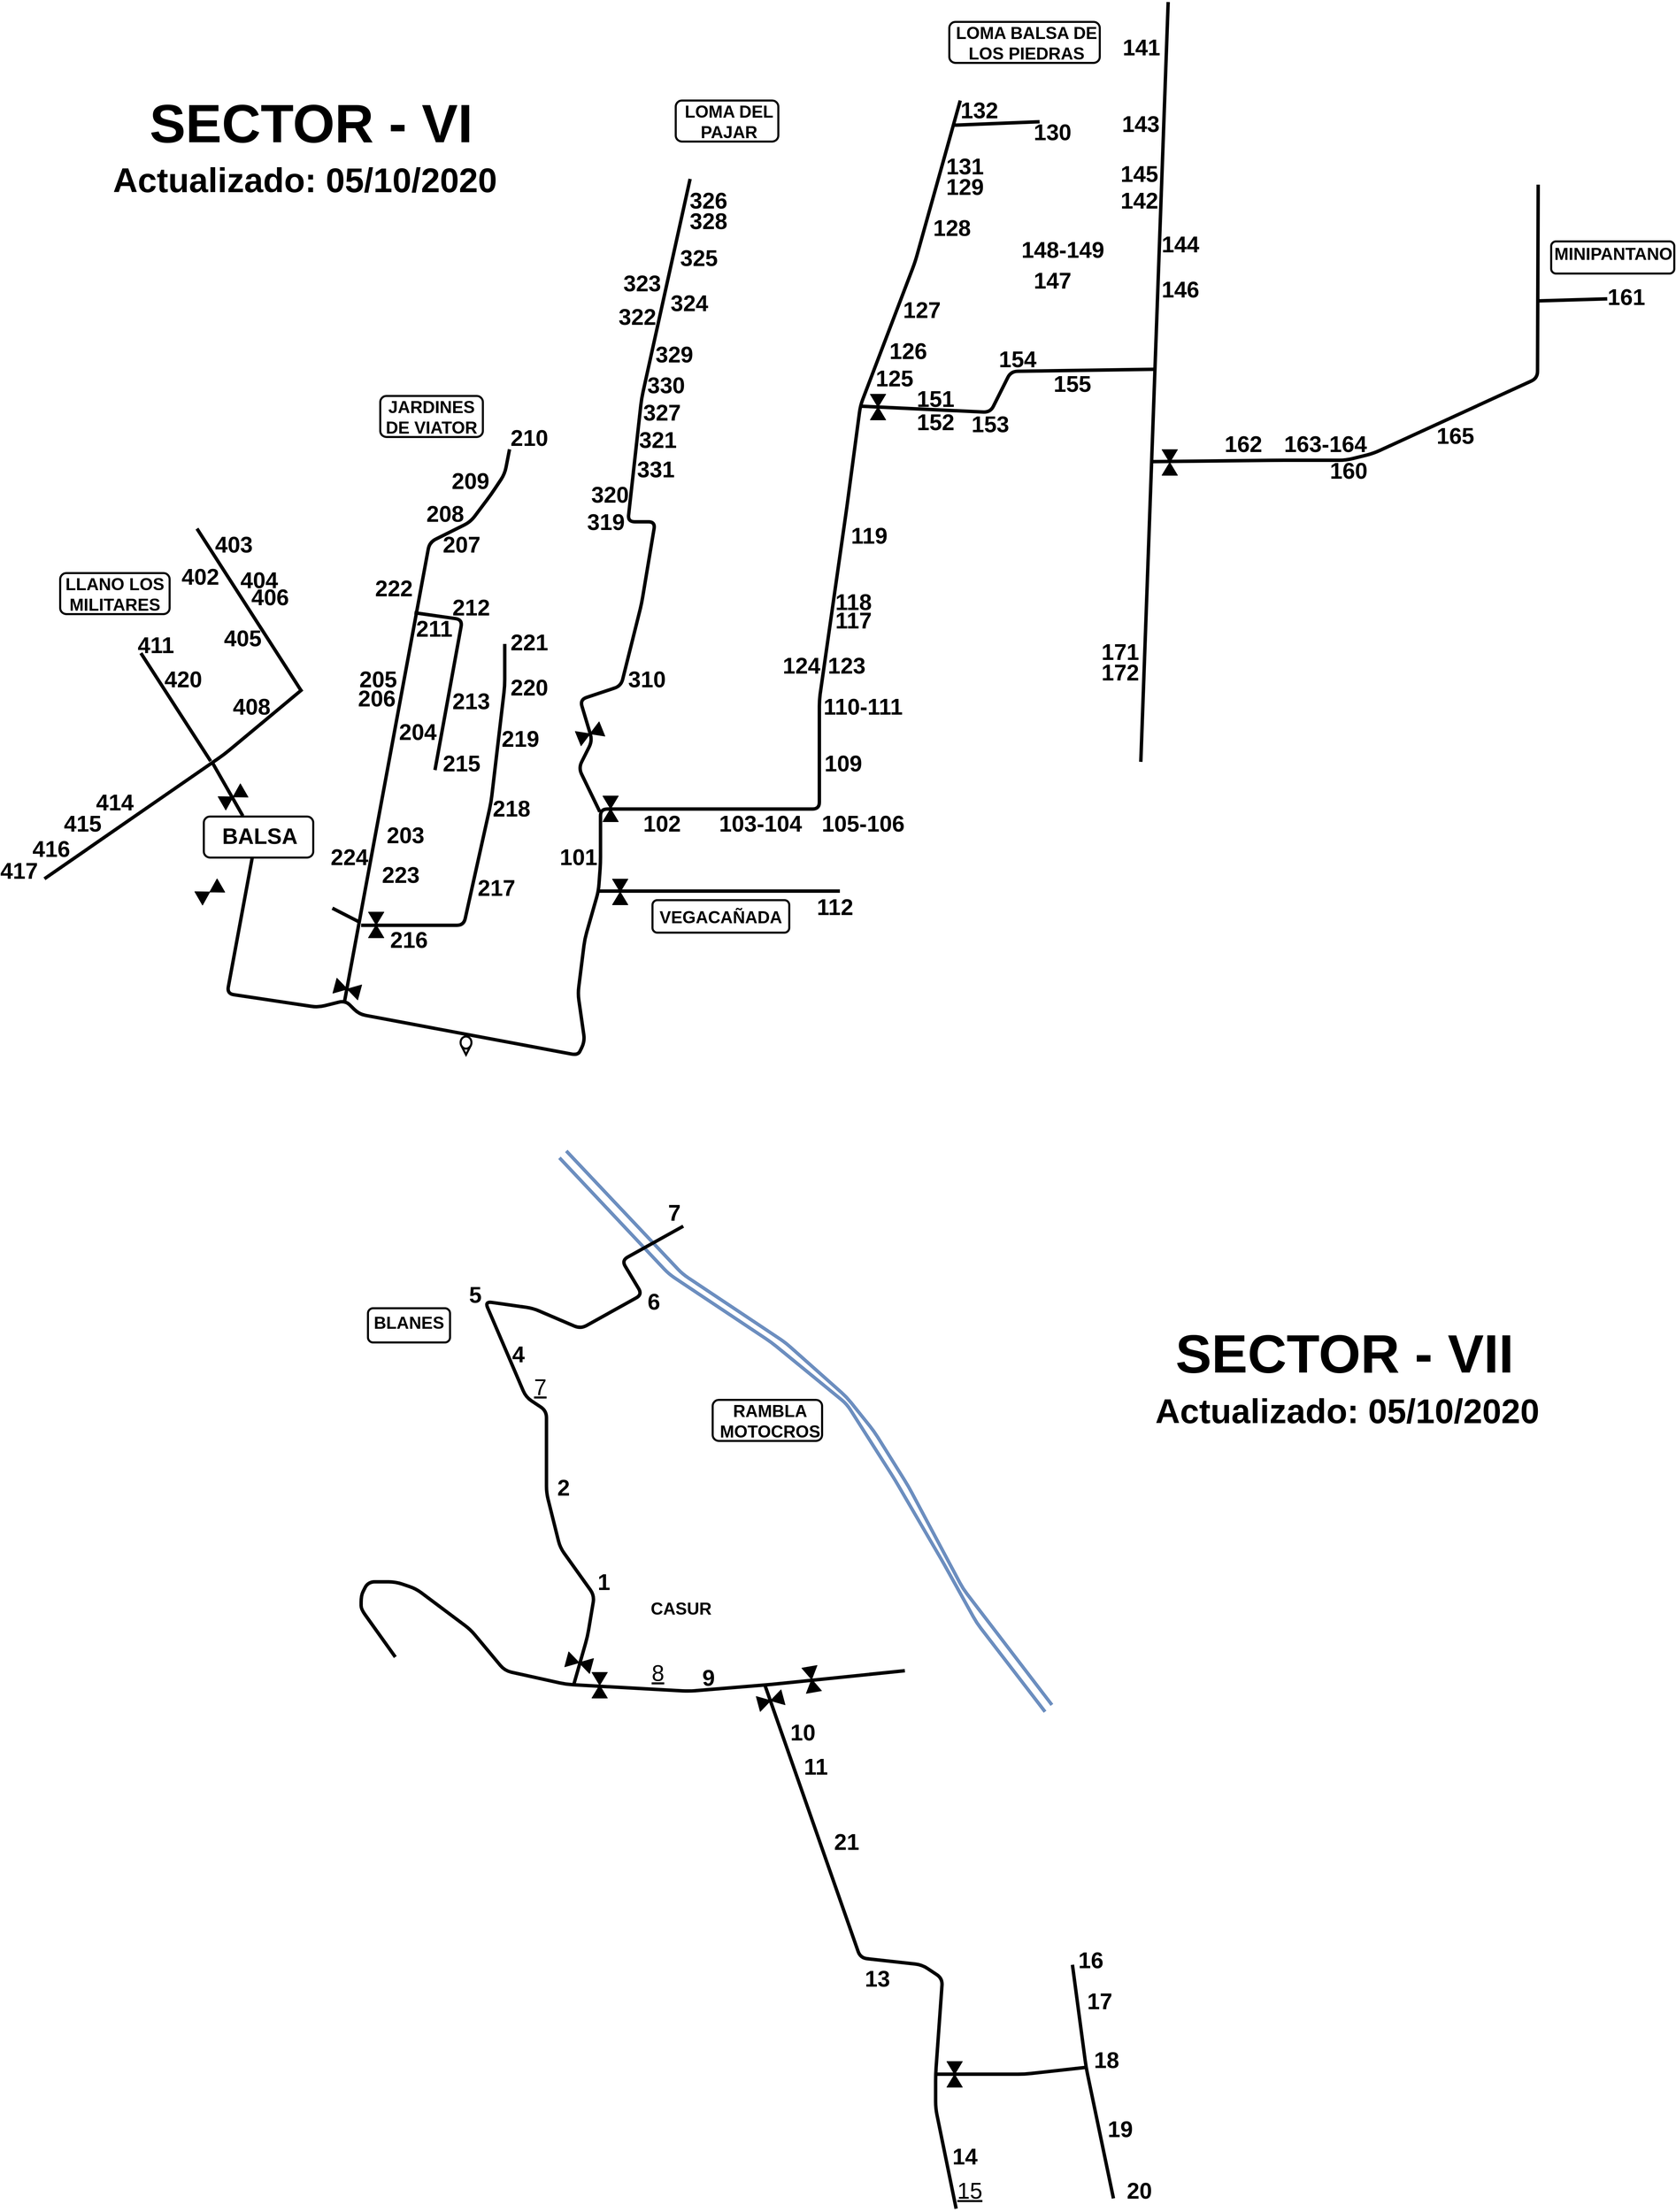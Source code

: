 <mxfile version="13.7.7" type="device"><diagram id="SD_AFLWXw-Bv2uvGbzyp" name="Page-1"><mxGraphModel dx="5167" dy="2250" grid="1" gridSize="10" guides="1" tooltips="1" connect="1" arrows="1" fold="1" page="1" pageScale="1" pageWidth="827" pageHeight="1169" math="0" shadow="0"><root><mxCell id="0"/><mxCell id="1" parent="0"/><mxCell id="Z8cWY3NdeDw0EiwUUbBT-2" value="" style="endArrow=none;html=1;strokeWidth=5;" edge="1" parent="1"><mxGeometry width="50" height="50" relative="1" as="geometry"><mxPoint x="-480" y="1170" as="sourcePoint"/><mxPoint x="-582" y="1012" as="targetPoint"/></mxGeometry></mxCell><mxCell id="Z8cWY3NdeDw0EiwUUbBT-3" value="" style="endArrow=none;html=1;strokeWidth=5;" edge="1" parent="1"><mxGeometry width="50" height="50" relative="1" as="geometry"><mxPoint x="-723" y="1342" as="sourcePoint"/><mxPoint x="-346" y="1065" as="targetPoint"/><Array as="points"><mxPoint x="-460" y="1160"/></Array></mxGeometry></mxCell><mxCell id="Z8cWY3NdeDw0EiwUUbBT-4" value="" style="endArrow=none;html=1;strokeWidth=5;" edge="1" parent="1"><mxGeometry width="50" height="50" relative="1" as="geometry"><mxPoint x="-347" y="1068" as="sourcePoint"/><mxPoint x="-500" y="830" as="targetPoint"/></mxGeometry></mxCell><mxCell id="Z8cWY3NdeDw0EiwUUbBT-5" value="" style="endArrow=none;html=1;strokeWidth=5;" edge="1" parent="1"><mxGeometry width="50" height="50" relative="1" as="geometry"><mxPoint x="-433" y="1250" as="sourcePoint"/><mxPoint x="-477" y="1173" as="targetPoint"/></mxGeometry></mxCell><mxCell id="Z8cWY3NdeDw0EiwUUbBT-6" value="" style="verticalLabelPosition=bottom;align=center;html=1;verticalAlign=top;pointerEvents=1;dashed=0;shape=mxgraph.pid2valves.valve;valveType=gate;defState=closed;strokeWidth=1;fillColor=none;fontSize=17;rotation=-30;" vertex="1" parent="1"><mxGeometry x="-466" y="1211" width="37.54" height="22.5" as="geometry"/></mxCell><mxCell id="Z8cWY3NdeDw0EiwUUbBT-9" value="" style="verticalLabelPosition=bottom;align=center;html=1;verticalAlign=top;pointerEvents=1;dashed=0;shape=mxgraph.pid2valves.valve;valveType=gate;defState=closed;strokeWidth=1;fillColor=none;fontSize=17;rotation=-30;" vertex="1" parent="1"><mxGeometry x="-500" y="1350" width="37.54" height="22.5" as="geometry"/></mxCell><mxCell id="Z8cWY3NdeDw0EiwUUbBT-10" value="LLANO LOS MILITARES" style="text;html=1;strokeColor=none;fillColor=none;align=center;verticalAlign=middle;whiteSpace=wrap;rounded=0;opacity=20;fontStyle=1;fontSize=25;" vertex="1" parent="1"><mxGeometry x="-725" y="900" width="210" height="50" as="geometry"/></mxCell><mxCell id="Z8cWY3NdeDw0EiwUUbBT-11" value="" style="rounded=1;whiteSpace=wrap;html=1;strokeWidth=3;fontSize=25;fillColor=none;" vertex="1" parent="1"><mxGeometry x="-700" y="895" width="160" height="60" as="geometry"/></mxCell><mxCell id="Z8cWY3NdeDw0EiwUUbBT-12" value="BALSA" style="text;html=1;strokeColor=none;fillColor=none;align=center;verticalAlign=middle;whiteSpace=wrap;rounded=0;fontSize=32;fontStyle=1" vertex="1" parent="1"><mxGeometry x="-428.46" y="1270" width="40" height="20" as="geometry"/></mxCell><mxCell id="Z8cWY3NdeDw0EiwUUbBT-13" value="" style="rounded=1;whiteSpace=wrap;html=1;strokeWidth=3;fillColor=none;fontSize=32;" vertex="1" parent="1"><mxGeometry x="-490" y="1251" width="160" height="60" as="geometry"/></mxCell><mxCell id="Z8cWY3NdeDw0EiwUUbBT-14" value="JARDINES &lt;br&gt;DE VIATOR" style="text;html=1;strokeColor=none;fillColor=none;align=center;verticalAlign=middle;whiteSpace=wrap;rounded=0;fontSize=25;fontStyle=1" vertex="1" parent="1"><mxGeometry x="-247" y="656" width="180" height="20" as="geometry"/></mxCell><mxCell id="Z8cWY3NdeDw0EiwUUbBT-15" value="" style="rounded=1;whiteSpace=wrap;html=1;strokeWidth=3;fillColor=none;fontSize=25;" vertex="1" parent="1"><mxGeometry x="-232" y="636" width="150" height="60" as="geometry"/></mxCell><mxCell id="Z8cWY3NdeDw0EiwUUbBT-16" value="LOMA DEL PAJAR" style="text;html=1;strokeColor=none;fillColor=none;align=center;verticalAlign=middle;whiteSpace=wrap;rounded=0;fontSize=25;fontStyle=1" vertex="1" parent="1"><mxGeometry x="208" y="224" width="140" height="20" as="geometry"/></mxCell><mxCell id="Z8cWY3NdeDw0EiwUUbBT-17" value="" style="rounded=1;whiteSpace=wrap;html=1;strokeWidth=3;fillColor=none;fontSize=25;" vertex="1" parent="1"><mxGeometry x="200" y="204" width="150" height="60" as="geometry"/></mxCell><mxCell id="Z8cWY3NdeDw0EiwUUbBT-18" value="VEGACAÑADA" style="text;html=1;strokeColor=none;fillColor=none;align=center;verticalAlign=middle;whiteSpace=wrap;rounded=0;fontSize=25;fontStyle=1" vertex="1" parent="1"><mxGeometry x="246" y="1387" width="40" height="20" as="geometry"/></mxCell><mxCell id="Z8cWY3NdeDw0EiwUUbBT-19" value="" style="rounded=1;whiteSpace=wrap;html=1;strokeWidth=3;fillColor=none;fontSize=25;" vertex="1" parent="1"><mxGeometry x="166" y="1373.25" width="200" height="47.5" as="geometry"/></mxCell><mxCell id="Z8cWY3NdeDw0EiwUUbBT-20" value="LOMA BALSA DE LOS PIEDRAS" style="text;html=1;strokeColor=none;fillColor=none;align=center;verticalAlign=middle;whiteSpace=wrap;rounded=0;fontSize=25;fontStyle=1" vertex="1" parent="1"><mxGeometry x="603" y="109" width="220" height="20" as="geometry"/></mxCell><mxCell id="Z8cWY3NdeDw0EiwUUbBT-21" value="" style="rounded=1;whiteSpace=wrap;html=1;strokeWidth=3;fillColor=none;fontSize=25;" vertex="1" parent="1"><mxGeometry x="600" y="89" width="220" height="60" as="geometry"/></mxCell><mxCell id="Z8cWY3NdeDw0EiwUUbBT-22" value="MINIPANTANO" style="text;html=1;strokeColor=none;fillColor=none;align=center;verticalAlign=middle;whiteSpace=wrap;rounded=0;fontSize=25;fontStyle=1" vertex="1" parent="1"><mxGeometry x="1551" y="417" width="40" height="20" as="geometry"/></mxCell><mxCell id="Z8cWY3NdeDw0EiwUUbBT-23" value="" style="rounded=1;whiteSpace=wrap;html=1;strokeWidth=3;fillColor=none;fontSize=25;" vertex="1" parent="1"><mxGeometry x="1480" y="410" width="180" height="47" as="geometry"/></mxCell><mxCell id="Z8cWY3NdeDw0EiwUUbBT-24" value="BLANES" style="text;html=1;strokeColor=none;fillColor=none;align=center;verticalAlign=middle;whiteSpace=wrap;rounded=0;fontSize=25;fontStyle=1" vertex="1" parent="1"><mxGeometry x="-210" y="1980" width="40" height="20" as="geometry"/></mxCell><mxCell id="Z8cWY3NdeDw0EiwUUbBT-26" value="" style="rounded=1;whiteSpace=wrap;html=1;strokeWidth=3;fillColor=none;fontSize=25;" vertex="1" parent="1"><mxGeometry x="-250" y="1970" width="120" height="50" as="geometry"/></mxCell><mxCell id="Z8cWY3NdeDw0EiwUUbBT-27" value="RAMBLA MOTOCROS" style="text;html=1;strokeColor=none;fillColor=none;align=center;verticalAlign=middle;whiteSpace=wrap;rounded=0;fontSize=25;fontStyle=1" vertex="1" parent="1"><mxGeometry x="318" y="2124" width="40" height="20" as="geometry"/></mxCell><mxCell id="Z8cWY3NdeDw0EiwUUbBT-29" value="" style="rounded=1;whiteSpace=wrap;html=1;strokeWidth=3;fillColor=none;fontSize=25;" vertex="1" parent="1"><mxGeometry x="254" y="2104" width="160" height="60" as="geometry"/></mxCell><mxCell id="Z8cWY3NdeDw0EiwUUbBT-30" value="CASUR" style="text;html=1;strokeColor=none;fillColor=none;align=center;verticalAlign=middle;whiteSpace=wrap;rounded=0;fontSize=25;fontStyle=1" vertex="1" parent="1"><mxGeometry x="188" y="2398" width="40" height="20" as="geometry"/></mxCell><mxCell id="Z8cWY3NdeDw0EiwUUbBT-31" value="Actualizado: 05/10/2020" style="text;html=1;strokeColor=none;fillColor=none;align=center;verticalAlign=middle;whiteSpace=wrap;rounded=0;fontSize=50;fontStyle=1" vertex="1" parent="1"><mxGeometry x="887" y="2110" width="590" height="20" as="geometry"/></mxCell><mxCell id="Z8cWY3NdeDw0EiwUUbBT-32" value="&lt;font style=&quot;font-size: 79px&quot;&gt;SECTOR - VII&lt;/font&gt;" style="text;html=1;strokeColor=none;fillColor=none;align=center;verticalAlign=middle;whiteSpace=wrap;rounded=0;fontSize=50;fontStyle=1" vertex="1" parent="1"><mxGeometry x="918" y="2027" width="520" height="20" as="geometry"/></mxCell><mxCell id="Z8cWY3NdeDw0EiwUUbBT-33" value="&lt;font style=&quot;font-size: 79px&quot;&gt;SECTOR - VI&lt;/font&gt;" style="text;html=1;strokeColor=none;fillColor=none;align=center;verticalAlign=middle;whiteSpace=wrap;rounded=0;fontSize=50;fontStyle=1" vertex="1" parent="1"><mxGeometry x="-593" y="228" width="520" height="20" as="geometry"/></mxCell><mxCell id="Z8cWY3NdeDw0EiwUUbBT-34" value="Actualizado: 05/10/2020" style="text;html=1;strokeColor=none;fillColor=none;align=center;verticalAlign=middle;whiteSpace=wrap;rounded=0;fontSize=50;fontStyle=1" vertex="1" parent="1"><mxGeometry x="-637" y="310" width="590" height="20" as="geometry"/></mxCell><mxCell id="Z8cWY3NdeDw0EiwUUbBT-35" value="&lt;b style=&quot;font-size: 33px;&quot;&gt;402&lt;/b&gt;" style="text;html=1;strokeColor=none;fillColor=none;align=center;verticalAlign=middle;whiteSpace=wrap;rounded=0;fontSize=33;" vertex="1" parent="1"><mxGeometry x="-515" y="890" width="40" height="20" as="geometry"/></mxCell><mxCell id="Z8cWY3NdeDw0EiwUUbBT-36" value="403" style="text;html=1;strokeColor=none;fillColor=none;align=center;verticalAlign=middle;whiteSpace=wrap;rounded=0;fontSize=33;fontStyle=1" vertex="1" parent="1"><mxGeometry x="-466" y="843" width="40" height="20" as="geometry"/></mxCell><mxCell id="Z8cWY3NdeDw0EiwUUbBT-37" value="404" style="text;html=1;strokeColor=none;fillColor=none;align=center;verticalAlign=middle;whiteSpace=wrap;rounded=0;fontSize=33;fontStyle=1" vertex="1" parent="1"><mxGeometry x="-429" y="895" width="40" height="20" as="geometry"/></mxCell><mxCell id="Z8cWY3NdeDw0EiwUUbBT-39" value="406" style="text;html=1;strokeColor=none;fillColor=none;align=center;verticalAlign=middle;whiteSpace=wrap;rounded=0;fontSize=33;fontStyle=1" vertex="1" parent="1"><mxGeometry x="-413" y="920" width="40" height="20" as="geometry"/></mxCell><mxCell id="Z8cWY3NdeDw0EiwUUbBT-41" value="405" style="text;html=1;strokeColor=none;fillColor=none;align=center;verticalAlign=middle;whiteSpace=wrap;rounded=0;fontSize=33;fontStyle=1" vertex="1" parent="1"><mxGeometry x="-453" y="980" width="40" height="20" as="geometry"/></mxCell><mxCell id="Z8cWY3NdeDw0EiwUUbBT-42" value="408" style="text;html=1;strokeColor=none;fillColor=none;align=center;verticalAlign=middle;whiteSpace=wrap;rounded=0;fontSize=33;fontStyle=1" vertex="1" parent="1"><mxGeometry x="-440" y="1080" width="40" height="20" as="geometry"/></mxCell><mxCell id="Z8cWY3NdeDw0EiwUUbBT-43" value="411" style="text;html=1;strokeColor=none;fillColor=none;align=center;verticalAlign=middle;whiteSpace=wrap;rounded=0;fontSize=33;fontStyle=1" vertex="1" parent="1"><mxGeometry x="-580" y="990" width="40" height="20" as="geometry"/></mxCell><mxCell id="Z8cWY3NdeDw0EiwUUbBT-44" value="420" style="text;html=1;strokeColor=none;fillColor=none;align=center;verticalAlign=middle;whiteSpace=wrap;rounded=0;fontSize=33;fontStyle=1" vertex="1" parent="1"><mxGeometry x="-540" y="1040" width="40" height="20" as="geometry"/></mxCell><mxCell id="Z8cWY3NdeDw0EiwUUbBT-45" value="414" style="text;html=1;strokeColor=none;fillColor=none;align=center;verticalAlign=middle;whiteSpace=wrap;rounded=0;fontSize=33;fontStyle=1" vertex="1" parent="1"><mxGeometry x="-640" y="1220" width="40" height="20" as="geometry"/></mxCell><mxCell id="Z8cWY3NdeDw0EiwUUbBT-46" value="415" style="text;html=1;strokeColor=none;fillColor=none;align=center;verticalAlign=middle;whiteSpace=wrap;rounded=0;fontSize=33;fontStyle=1" vertex="1" parent="1"><mxGeometry x="-687" y="1251" width="40" height="20" as="geometry"/></mxCell><mxCell id="Z8cWY3NdeDw0EiwUUbBT-47" value="416" style="text;html=1;strokeColor=none;fillColor=none;align=center;verticalAlign=middle;whiteSpace=wrap;rounded=0;fontSize=33;fontStyle=1" vertex="1" parent="1"><mxGeometry x="-733" y="1288" width="40" height="20" as="geometry"/></mxCell><mxCell id="Z8cWY3NdeDw0EiwUUbBT-48" value="417" style="text;html=1;strokeColor=none;fillColor=none;align=center;verticalAlign=middle;whiteSpace=wrap;rounded=0;fontSize=33;fontStyle=1" vertex="1" parent="1"><mxGeometry x="-780" y="1320" width="40" height="20" as="geometry"/></mxCell><mxCell id="Z8cWY3NdeDw0EiwUUbBT-49" value="" style="endArrow=none;html=1;strokeWidth=5;fontSize=33;" edge="1" parent="1"><mxGeometry width="50" height="50" relative="1" as="geometry"><mxPoint x="616" y="204" as="sourcePoint"/><mxPoint x="-419" y="1310" as="targetPoint"/><Array as="points"><mxPoint x="550" y="440"/><mxPoint x="470" y="650"/><mxPoint x="450" y="800"/><mxPoint x="410" y="1080"/><mxPoint x="410" y="1240"/><mxPoint x="90" y="1240"/><mxPoint x="90" y="1320"/><mxPoint x="87" y="1360"/><mxPoint x="67" y="1430"/><mxPoint x="57" y="1510"/><mxPoint x="67" y="1580"/><mxPoint x="57" y="1600"/><mxPoint x="-263" y="1540"/><mxPoint x="-283" y="1520"/><mxPoint x="-323" y="1530"/><mxPoint x="-456" y="1510"/></Array></mxGeometry></mxCell><mxCell id="Z8cWY3NdeDw0EiwUUbBT-50" value="" style="endArrow=none;html=1;strokeWidth=5;fontSize=33;" edge="1" parent="1"><mxGeometry width="50" height="50" relative="1" as="geometry"><mxPoint x="608" y="240" as="sourcePoint"/><mxPoint x="732" y="235" as="targetPoint"/></mxGeometry></mxCell><mxCell id="Z8cWY3NdeDw0EiwUUbBT-51" value="" style="endArrow=none;html=1;strokeWidth=5;fontSize=33;" edge="1" parent="1"><mxGeometry width="50" height="50" relative="1" as="geometry"><mxPoint x="87" y="1360" as="sourcePoint"/><mxPoint x="440" y="1360" as="targetPoint"/></mxGeometry></mxCell><mxCell id="Z8cWY3NdeDw0EiwUUbBT-52" value="" style="verticalLabelPosition=bottom;align=center;html=1;verticalAlign=top;pointerEvents=1;dashed=0;shape=mxgraph.pid2valves.valve;valveType=gate;defState=closed;strokeWidth=1;fillColor=none;fontSize=17;rotation=338;" vertex="1" parent="1"><mxGeometry x="56.0" y="1118.75" width="37.54" height="22.5" as="geometry"/></mxCell><mxCell id="Z8cWY3NdeDw0EiwUUbBT-53" value="" style="verticalLabelPosition=bottom;align=center;html=1;verticalAlign=top;pointerEvents=1;dashed=0;shape=mxgraph.pid2valves.valve;valveType=gate;defState=closed;strokeWidth=1;fillColor=none;fontSize=17;rotation=-90;" vertex="1" parent="1"><mxGeometry x="100" y="1350" width="37.54" height="22.5" as="geometry"/></mxCell><mxCell id="Z8cWY3NdeDw0EiwUUbBT-54" value="" style="verticalLabelPosition=bottom;align=center;html=1;verticalAlign=top;pointerEvents=1;dashed=0;shape=mxgraph.pid2valves.valve;valveType=gate;defState=closed;strokeWidth=1;fillColor=none;fontSize=17;rotation=-90;" vertex="1" parent="1"><mxGeometry x="86" y="1228.5" width="37.54" height="22.5" as="geometry"/></mxCell><mxCell id="Z8cWY3NdeDw0EiwUUbBT-55" value="" style="verticalLabelPosition=bottom;align=center;html=1;verticalAlign=top;pointerEvents=1;dashed=0;shape=mxgraph.pid2valves.valve;valveType=gate;defState=closed;strokeWidth=1;fillColor=none;fontSize=17;rotation=-90;" vertex="1" parent="1"><mxGeometry x="477" y="641" width="37.54" height="22.5" as="geometry"/></mxCell><mxCell id="Z8cWY3NdeDw0EiwUUbBT-56" value="" style="verticalLabelPosition=bottom;align=center;html=1;verticalAlign=top;pointerEvents=1;dashed=0;shape=mxgraph.pid2valves.valve;valveType=gate;defState=closed;strokeWidth=1;fillColor=none;fontSize=17;rotation=-90;" vertex="1" parent="1"><mxGeometry x="-256.77" y="1398.25" width="37.54" height="22.5" as="geometry"/></mxCell><mxCell id="Z8cWY3NdeDw0EiwUUbBT-57" value="" style="verticalLabelPosition=bottom;align=center;html=1;verticalAlign=top;pointerEvents=1;dashed=0;shape=mxgraph.pid2valves.valve;valveType=gate;defState=closed;strokeWidth=1;fillColor=none;fontSize=17;rotation=15;" vertex="1" parent="1"><mxGeometry x="-299" y="1492" width="37.54" height="22.5" as="geometry"/></mxCell><mxCell id="Z8cWY3NdeDw0EiwUUbBT-60" value="" style="verticalLabelPosition=bottom;align=center;html=1;verticalAlign=top;pointerEvents=1;dashed=0;shape=mxgraph.pid2valves.valve;valveType=gate;defState=closed;strokeWidth=1;fillColor=none;fontSize=17;rotation=-90;" vertex="1" parent="1"><mxGeometry x="903.54" y="722" width="37.54" height="22.5" as="geometry"/></mxCell><mxCell id="Z8cWY3NdeDw0EiwUUbBT-62" value="" style="verticalLabelPosition=bottom;align=center;html=1;verticalAlign=top;pointerEvents=1;dashed=0;shape=mxgraph.pid2valves.valve;valveType=gate;defState=closed;strokeWidth=1;fillColor=none;fontSize=17;rotation=-90;" vertex="1" parent="1"><mxGeometry x="589" y="3079" width="37.54" height="22.5" as="geometry"/></mxCell><mxCell id="Z8cWY3NdeDw0EiwUUbBT-63" value="" style="verticalLabelPosition=bottom;align=center;html=1;verticalAlign=top;pointerEvents=1;dashed=0;shape=mxgraph.pid2valves.valve;valveType=gate;defState=closed;strokeWidth=1;fillColor=none;fontSize=17;rotation=-90;" vertex="1" parent="1"><mxGeometry x="70" y="2510" width="37.54" height="22.5" as="geometry"/></mxCell><mxCell id="Z8cWY3NdeDw0EiwUUbBT-64" value="" style="verticalLabelPosition=bottom;align=center;html=1;verticalAlign=top;pointerEvents=1;dashed=0;shape=mxgraph.pid2valves.valve;valveType=gate;defState=closed;strokeWidth=1;fillColor=none;fontSize=17;rotation=15;" vertex="1" parent="1"><mxGeometry x="40" y="2477" width="37.54" height="22.5" as="geometry"/></mxCell><mxCell id="Z8cWY3NdeDw0EiwUUbBT-65" value="" style="verticalLabelPosition=bottom;align=center;html=1;verticalAlign=top;pointerEvents=1;dashed=0;shape=mxgraph.pid2valves.valve;valveType=gate;defState=closed;strokeWidth=1;fillColor=none;fontSize=17;rotation=-15;" vertex="1" parent="1"><mxGeometry x="320" y="2532.5" width="37.54" height="22.5" as="geometry"/></mxCell><mxCell id="Z8cWY3NdeDw0EiwUUbBT-66" value="" style="verticalLabelPosition=bottom;align=center;html=1;verticalAlign=top;pointerEvents=1;dashed=0;shape=mxgraph.pid2valves.valve;valveType=gate;defState=closed;strokeWidth=1;fillColor=none;fontSize=17;rotation=-100;" vertex="1" parent="1"><mxGeometry x="380" y="2501.5" width="37.54" height="22.5" as="geometry"/></mxCell><mxCell id="Z8cWY3NdeDw0EiwUUbBT-67" value="" style="verticalLabelPosition=bottom;align=center;outlineConnect=0;dashed=0;html=1;verticalAlign=top;shape=mxgraph.pid.flow_sensors.rotameter;strokeWidth=3;fillColor=none;fontSize=17;rotation=-90;" vertex="1" parent="1"><mxGeometry x="-120" y="1578" width="26.75" height="15.88" as="geometry"/></mxCell><mxCell id="Z8cWY3NdeDw0EiwUUbBT-68" value="" style="endArrow=none;html=1;strokeWidth=5;fontSize=33;" edge="1" parent="1"><mxGeometry width="50" height="50" relative="1" as="geometry"><mxPoint x="-284" y="1520" as="sourcePoint"/><mxPoint x="-43" y="714" as="targetPoint"/><Array as="points"><mxPoint x="-160" y="850"/><mxPoint x="-100" y="820"/><mxPoint x="-70" y="780"/><mxPoint x="-50" y="750"/></Array></mxGeometry></mxCell><mxCell id="Z8cWY3NdeDw0EiwUUbBT-69" value="210" style="text;html=1;strokeColor=none;fillColor=none;align=center;verticalAlign=middle;whiteSpace=wrap;rounded=0;fontSize=33;fontStyle=1" vertex="1" parent="1"><mxGeometry x="-34" y="687" width="40" height="20" as="geometry"/></mxCell><mxCell id="Z8cWY3NdeDw0EiwUUbBT-70" value="209" style="text;html=1;strokeColor=none;fillColor=none;align=center;verticalAlign=middle;whiteSpace=wrap;rounded=0;fontSize=33;fontStyle=1" vertex="1" parent="1"><mxGeometry x="-120" y="750" width="40" height="20" as="geometry"/></mxCell><mxCell id="Z8cWY3NdeDw0EiwUUbBT-71" value="208" style="text;html=1;strokeColor=none;fillColor=none;align=center;verticalAlign=middle;whiteSpace=wrap;rounded=0;fontSize=33;fontStyle=1" vertex="1" parent="1"><mxGeometry x="-157" y="798" width="40" height="20" as="geometry"/></mxCell><mxCell id="Z8cWY3NdeDw0EiwUUbBT-72" value="207" style="text;html=1;strokeColor=none;fillColor=none;align=center;verticalAlign=middle;whiteSpace=wrap;rounded=0;fontSize=33;fontStyle=1" vertex="1" parent="1"><mxGeometry x="-133.25" y="843" width="40" height="20" as="geometry"/></mxCell><mxCell id="Z8cWY3NdeDw0EiwUUbBT-73" value="222" style="text;html=1;strokeColor=none;fillColor=none;align=center;verticalAlign=middle;whiteSpace=wrap;rounded=0;fontSize=33;fontStyle=1" vertex="1" parent="1"><mxGeometry x="-232" y="907" width="40" height="20" as="geometry"/></mxCell><mxCell id="Z8cWY3NdeDw0EiwUUbBT-74" value="205" style="text;html=1;strokeColor=none;fillColor=none;align=center;verticalAlign=middle;whiteSpace=wrap;rounded=0;fontSize=33;fontStyle=1" vertex="1" parent="1"><mxGeometry x="-255" y="1040" width="40" height="20" as="geometry"/></mxCell><mxCell id="Z8cWY3NdeDw0EiwUUbBT-75" value="206" style="text;html=1;strokeColor=none;fillColor=none;align=center;verticalAlign=middle;whiteSpace=wrap;rounded=0;fontSize=33;fontStyle=1" vertex="1" parent="1"><mxGeometry x="-257" y="1068" width="40" height="20" as="geometry"/></mxCell><mxCell id="Z8cWY3NdeDw0EiwUUbBT-76" value="204" style="text;html=1;strokeColor=none;fillColor=none;align=center;verticalAlign=middle;whiteSpace=wrap;rounded=0;fontSize=33;fontStyle=1" vertex="1" parent="1"><mxGeometry x="-197" y="1117" width="40" height="20" as="geometry"/></mxCell><mxCell id="Z8cWY3NdeDw0EiwUUbBT-77" value="203" style="text;html=1;strokeColor=none;fillColor=none;align=center;verticalAlign=middle;whiteSpace=wrap;rounded=0;fontSize=33;fontStyle=1" vertex="1" parent="1"><mxGeometry x="-215" y="1268" width="40" height="20" as="geometry"/></mxCell><mxCell id="Z8cWY3NdeDw0EiwUUbBT-78" value="223" style="text;html=1;strokeColor=none;fillColor=none;align=center;verticalAlign=middle;whiteSpace=wrap;rounded=0;fontSize=33;fontStyle=1" vertex="1" parent="1"><mxGeometry x="-222.46" y="1326" width="40" height="20" as="geometry"/></mxCell><mxCell id="Z8cWY3NdeDw0EiwUUbBT-79" value="224" style="text;html=1;strokeColor=none;fillColor=none;align=center;verticalAlign=middle;whiteSpace=wrap;rounded=0;fontSize=33;fontStyle=1" vertex="1" parent="1"><mxGeometry x="-297" y="1300" width="40" height="20" as="geometry"/></mxCell><mxCell id="Z8cWY3NdeDw0EiwUUbBT-80" value="216" style="text;html=1;strokeColor=none;fillColor=none;align=center;verticalAlign=middle;whiteSpace=wrap;rounded=0;fontSize=33;fontStyle=1" vertex="1" parent="1"><mxGeometry x="-210" y="1420.75" width="40" height="20" as="geometry"/></mxCell><mxCell id="Z8cWY3NdeDw0EiwUUbBT-81" value="" style="endArrow=none;html=1;strokeWidth=5;fontSize=33;" edge="1" parent="1"><mxGeometry width="50" height="50" relative="1" as="geometry"><mxPoint x="-263" y="1405" as="sourcePoint"/><mxPoint x="-302" y="1385" as="targetPoint"/></mxGeometry></mxCell><mxCell id="Z8cWY3NdeDw0EiwUUbBT-82" value="" style="endArrow=none;html=1;strokeWidth=5;fontSize=33;" edge="1" parent="1"><mxGeometry width="50" height="50" relative="1" as="geometry"><mxPoint x="-260" y="1410" as="sourcePoint"/><mxPoint x="-50" y="998.621" as="targetPoint"/><Array as="points"><mxPoint x="-110" y="1410"/><mxPoint x="-70" y="1230"/><mxPoint x="-50" y="1060"/></Array></mxGeometry></mxCell><mxCell id="Z8cWY3NdeDw0EiwUUbBT-83" value="" style="endArrow=none;html=1;strokeWidth=5;fontSize=33;" edge="1" parent="1"><mxGeometry width="50" height="50" relative="1" as="geometry"><mxPoint x="-182" y="953" as="sourcePoint"/><mxPoint x="-152" y="1183" as="targetPoint"/><Array as="points"><mxPoint x="-112" y="963"/></Array></mxGeometry></mxCell><mxCell id="Z8cWY3NdeDw0EiwUUbBT-84" value="211" style="text;html=1;strokeColor=none;fillColor=none;align=center;verticalAlign=middle;whiteSpace=wrap;rounded=0;fontSize=33;fontStyle=1" vertex="1" parent="1"><mxGeometry x="-173.25" y="966" width="40" height="20" as="geometry"/></mxCell><mxCell id="Z8cWY3NdeDw0EiwUUbBT-85" value="212" style="text;html=1;strokeColor=none;fillColor=none;align=center;verticalAlign=middle;whiteSpace=wrap;rounded=0;fontSize=33;fontStyle=1" vertex="1" parent="1"><mxGeometry x="-119" y="935" width="40" height="20" as="geometry"/></mxCell><mxCell id="Z8cWY3NdeDw0EiwUUbBT-86" value="213" style="text;html=1;strokeColor=none;fillColor=none;align=center;verticalAlign=middle;whiteSpace=wrap;rounded=0;fontSize=33;fontStyle=1" vertex="1" parent="1"><mxGeometry x="-119" y="1072" width="40" height="20" as="geometry"/></mxCell><mxCell id="Z8cWY3NdeDw0EiwUUbBT-87" value="215" style="text;html=1;strokeColor=none;fillColor=none;align=center;verticalAlign=middle;whiteSpace=wrap;rounded=0;fontSize=33;fontStyle=1" vertex="1" parent="1"><mxGeometry x="-133.25" y="1163" width="40" height="20" as="geometry"/></mxCell><mxCell id="Z8cWY3NdeDw0EiwUUbBT-88" value="221" style="text;html=1;strokeColor=none;fillColor=none;align=center;verticalAlign=middle;whiteSpace=wrap;rounded=0;fontSize=33;fontStyle=1" vertex="1" parent="1"><mxGeometry x="-34" y="986" width="40" height="20" as="geometry"/></mxCell><mxCell id="Z8cWY3NdeDw0EiwUUbBT-90" value="220" style="text;html=1;strokeColor=none;fillColor=none;align=center;verticalAlign=middle;whiteSpace=wrap;rounded=0;fontSize=33;fontStyle=1" vertex="1" parent="1"><mxGeometry x="-34" y="1052" width="40" height="20" as="geometry"/></mxCell><mxCell id="Z8cWY3NdeDw0EiwUUbBT-91" value="219" style="text;html=1;strokeColor=none;fillColor=none;align=center;verticalAlign=middle;whiteSpace=wrap;rounded=0;fontSize=33;fontStyle=1" vertex="1" parent="1"><mxGeometry x="-47" y="1127" width="40" height="20" as="geometry"/></mxCell><mxCell id="Z8cWY3NdeDw0EiwUUbBT-92" value="218" style="text;html=1;strokeColor=none;fillColor=none;align=center;verticalAlign=middle;whiteSpace=wrap;rounded=0;fontSize=33;fontStyle=1" vertex="1" parent="1"><mxGeometry x="-60" y="1229" width="40" height="20" as="geometry"/></mxCell><mxCell id="Z8cWY3NdeDw0EiwUUbBT-93" value="217" style="text;html=1;strokeColor=none;fillColor=none;align=center;verticalAlign=middle;whiteSpace=wrap;rounded=0;fontSize=33;fontStyle=1" vertex="1" parent="1"><mxGeometry x="-82" y="1344.5" width="40" height="20" as="geometry"/></mxCell><mxCell id="Z8cWY3NdeDw0EiwUUbBT-95" value="101" style="text;html=1;strokeColor=none;fillColor=none;align=center;verticalAlign=middle;whiteSpace=wrap;rounded=0;fontSize=33;fontStyle=1" vertex="1" parent="1"><mxGeometry x="37.54" y="1300" width="40" height="20" as="geometry"/></mxCell><mxCell id="Z8cWY3NdeDw0EiwUUbBT-96" value="102" style="text;html=1;strokeColor=none;fillColor=none;align=center;verticalAlign=middle;whiteSpace=wrap;rounded=0;fontSize=33;fontStyle=1" vertex="1" parent="1"><mxGeometry x="160" y="1251" width="40" height="20" as="geometry"/></mxCell><mxCell id="Z8cWY3NdeDw0EiwUUbBT-97" value="112" style="text;html=1;strokeColor=none;fillColor=none;align=center;verticalAlign=middle;whiteSpace=wrap;rounded=0;fontSize=33;fontStyle=1" vertex="1" parent="1"><mxGeometry x="413" y="1372.5" width="40" height="20" as="geometry"/></mxCell><mxCell id="Z8cWY3NdeDw0EiwUUbBT-98" value="103-104" style="text;html=1;strokeColor=none;fillColor=none;align=center;verticalAlign=middle;whiteSpace=wrap;rounded=0;fontSize=33;fontStyle=1" vertex="1" parent="1"><mxGeometry x="254" y="1251" width="140" height="20" as="geometry"/></mxCell><mxCell id="Z8cWY3NdeDw0EiwUUbBT-99" value="105-106" style="text;html=1;strokeColor=none;fillColor=none;align=center;verticalAlign=middle;whiteSpace=wrap;rounded=0;fontSize=33;fontStyle=1" vertex="1" parent="1"><mxGeometry x="364" y="1251" width="220" height="20" as="geometry"/></mxCell><mxCell id="Z8cWY3NdeDw0EiwUUbBT-100" value="109" style="text;html=1;strokeColor=none;fillColor=none;align=center;verticalAlign=middle;whiteSpace=wrap;rounded=0;fontSize=33;fontStyle=1" vertex="1" parent="1"><mxGeometry x="425" y="1163" width="40" height="20" as="geometry"/></mxCell><mxCell id="Z8cWY3NdeDw0EiwUUbBT-101" value="110-111" style="text;html=1;strokeColor=none;fillColor=none;align=center;verticalAlign=middle;whiteSpace=wrap;rounded=0;fontSize=33;fontStyle=1" vertex="1" parent="1"><mxGeometry x="364" y="1080" width="220" height="20" as="geometry"/></mxCell><mxCell id="Z8cWY3NdeDw0EiwUUbBT-102" value="124" style="text;html=1;strokeColor=none;fillColor=none;align=center;verticalAlign=middle;whiteSpace=wrap;rounded=0;fontSize=33;fontStyle=1" vertex="1" parent="1"><mxGeometry x="364" y="1020" width="40" height="20" as="geometry"/></mxCell><mxCell id="Z8cWY3NdeDw0EiwUUbBT-103" value="123" style="text;html=1;strokeColor=none;fillColor=none;align=center;verticalAlign=middle;whiteSpace=wrap;rounded=0;fontSize=33;fontStyle=1" vertex="1" parent="1"><mxGeometry x="430" y="1020" width="40" height="20" as="geometry"/></mxCell><mxCell id="Z8cWY3NdeDw0EiwUUbBT-104" value="" style="endArrow=none;html=1;strokeWidth=5;fontSize=33;" edge="1" parent="1"><mxGeometry width="50" height="50" relative="1" as="geometry"><mxPoint x="89" y="1244" as="sourcePoint"/><mxPoint x="221" y="318.621" as="targetPoint"/><Array as="points"><mxPoint x="58" y="1180"/><mxPoint x="78" y="1140"/><mxPoint x="60" y="1080"/><mxPoint x="120" y="1060"/><mxPoint x="150" y="940"/><mxPoint x="160" y="880"/><mxPoint x="170" y="820"/><mxPoint x="130" y="820"/><mxPoint x="150" y="640"/></Array></mxGeometry></mxCell><mxCell id="Z8cWY3NdeDw0EiwUUbBT-105" value="310" style="text;html=1;strokeColor=none;fillColor=none;align=center;verticalAlign=middle;whiteSpace=wrap;rounded=0;fontSize=33;fontStyle=1" vertex="1" parent="1"><mxGeometry x="137.54" y="1040" width="40" height="20" as="geometry"/></mxCell><mxCell id="Z8cWY3NdeDw0EiwUUbBT-106" value="319" style="text;html=1;strokeColor=none;fillColor=none;align=center;verticalAlign=middle;whiteSpace=wrap;rounded=0;fontSize=33;fontStyle=1" vertex="1" parent="1"><mxGeometry x="77.54" y="810" width="40" height="20" as="geometry"/></mxCell><mxCell id="Z8cWY3NdeDw0EiwUUbBT-107" value="320" style="text;html=1;strokeColor=none;fillColor=none;align=center;verticalAlign=middle;whiteSpace=wrap;rounded=0;fontSize=33;fontStyle=1" vertex="1" parent="1"><mxGeometry x="83.54" y="770" width="40" height="20" as="geometry"/></mxCell><mxCell id="Z8cWY3NdeDw0EiwUUbBT-108" value="331" style="text;html=1;strokeColor=none;fillColor=none;align=center;verticalAlign=middle;whiteSpace=wrap;rounded=0;fontSize=33;fontStyle=1" vertex="1" parent="1"><mxGeometry x="151" y="732.5" width="40" height="20" as="geometry"/></mxCell><mxCell id="Z8cWY3NdeDw0EiwUUbBT-109" value="321" style="text;html=1;strokeColor=none;fillColor=none;align=center;verticalAlign=middle;whiteSpace=wrap;rounded=0;fontSize=33;fontStyle=1" vertex="1" parent="1"><mxGeometry x="154" y="690" width="40" height="20" as="geometry"/></mxCell><mxCell id="Z8cWY3NdeDw0EiwUUbBT-110" value="327" style="text;html=1;strokeColor=none;fillColor=none;align=center;verticalAlign=middle;whiteSpace=wrap;rounded=0;fontSize=33;fontStyle=1" vertex="1" parent="1"><mxGeometry x="160" y="650" width="40" height="20" as="geometry"/></mxCell><mxCell id="Z8cWY3NdeDw0EiwUUbBT-111" value="330" style="text;html=1;strokeColor=none;fillColor=none;align=center;verticalAlign=middle;whiteSpace=wrap;rounded=0;fontSize=33;fontStyle=1" vertex="1" parent="1"><mxGeometry x="166" y="610" width="40" height="20" as="geometry"/></mxCell><mxCell id="Z8cWY3NdeDw0EiwUUbBT-112" value="329" style="text;html=1;strokeColor=none;fillColor=none;align=center;verticalAlign=middle;whiteSpace=wrap;rounded=0;fontSize=33;fontStyle=1" vertex="1" parent="1"><mxGeometry x="177.54" y="565" width="40" height="20" as="geometry"/></mxCell><mxCell id="Z8cWY3NdeDw0EiwUUbBT-113" value="322" style="text;html=1;strokeColor=none;fillColor=none;align=center;verticalAlign=middle;whiteSpace=wrap;rounded=0;fontSize=33;fontStyle=1" vertex="1" parent="1"><mxGeometry x="123.54" y="510" width="40" height="20" as="geometry"/></mxCell><mxCell id="Z8cWY3NdeDw0EiwUUbBT-114" value="323" style="text;html=1;strokeColor=none;fillColor=none;align=center;verticalAlign=middle;whiteSpace=wrap;rounded=0;fontSize=33;fontStyle=1" vertex="1" parent="1"><mxGeometry x="131" y="461" width="40" height="20" as="geometry"/></mxCell><mxCell id="Z8cWY3NdeDw0EiwUUbBT-115" value="324" style="text;html=1;strokeColor=none;fillColor=none;align=center;verticalAlign=middle;whiteSpace=wrap;rounded=0;fontSize=33;fontStyle=1" vertex="1" parent="1"><mxGeometry x="200" y="490" width="40" height="20" as="geometry"/></mxCell><mxCell id="Z8cWY3NdeDw0EiwUUbBT-116" value="325" style="text;html=1;strokeColor=none;fillColor=none;align=center;verticalAlign=middle;whiteSpace=wrap;rounded=0;fontSize=33;fontStyle=1" vertex="1" parent="1"><mxGeometry x="214" y="423.5" width="40" height="20" as="geometry"/></mxCell><mxCell id="Z8cWY3NdeDw0EiwUUbBT-117" value="328" style="text;html=1;strokeColor=none;fillColor=none;align=center;verticalAlign=middle;whiteSpace=wrap;rounded=0;fontSize=33;fontStyle=1" vertex="1" parent="1"><mxGeometry x="228" y="370" width="40" height="20" as="geometry"/></mxCell><mxCell id="Z8cWY3NdeDw0EiwUUbBT-118" value="326" style="text;html=1;strokeColor=none;fillColor=none;align=center;verticalAlign=middle;whiteSpace=wrap;rounded=0;fontSize=33;fontStyle=1" vertex="1" parent="1"><mxGeometry x="228" y="340" width="40" height="20" as="geometry"/></mxCell><mxCell id="Z8cWY3NdeDw0EiwUUbBT-119" value="117" style="text;html=1;strokeColor=none;fillColor=none;align=center;verticalAlign=middle;whiteSpace=wrap;rounded=0;fontSize=33;fontStyle=1" vertex="1" parent="1"><mxGeometry x="440" y="954" width="40" height="20" as="geometry"/></mxCell><mxCell id="Z8cWY3NdeDw0EiwUUbBT-120" value="118" style="text;html=1;strokeColor=none;fillColor=none;align=center;verticalAlign=middle;whiteSpace=wrap;rounded=0;fontSize=33;fontStyle=1" vertex="1" parent="1"><mxGeometry x="440" y="927" width="40" height="20" as="geometry"/></mxCell><mxCell id="Z8cWY3NdeDw0EiwUUbBT-121" value="119" style="text;html=1;strokeColor=none;fillColor=none;align=center;verticalAlign=middle;whiteSpace=wrap;rounded=0;fontSize=33;fontStyle=1" vertex="1" parent="1"><mxGeometry x="463" y="830" width="40" height="20" as="geometry"/></mxCell><mxCell id="Z8cWY3NdeDw0EiwUUbBT-123" value="126" style="text;html=1;strokeColor=none;fillColor=none;align=center;verticalAlign=middle;whiteSpace=wrap;rounded=0;fontSize=33;fontStyle=1" vertex="1" parent="1"><mxGeometry x="520" y="560" width="40" height="20" as="geometry"/></mxCell><mxCell id="Z8cWY3NdeDw0EiwUUbBT-124" value="125" style="text;html=1;strokeColor=none;fillColor=none;align=center;verticalAlign=middle;whiteSpace=wrap;rounded=0;fontSize=33;fontStyle=1" vertex="1" parent="1"><mxGeometry x="500" y="600" width="40" height="20" as="geometry"/></mxCell><mxCell id="Z8cWY3NdeDw0EiwUUbBT-125" value="127" style="text;html=1;strokeColor=none;fillColor=none;align=center;verticalAlign=middle;whiteSpace=wrap;rounded=0;fontSize=33;fontStyle=1" vertex="1" parent="1"><mxGeometry x="540" y="500" width="40" height="20" as="geometry"/></mxCell><mxCell id="Z8cWY3NdeDw0EiwUUbBT-126" value="128" style="text;html=1;strokeColor=none;fillColor=none;align=center;verticalAlign=middle;whiteSpace=wrap;rounded=0;fontSize=33;fontStyle=1" vertex="1" parent="1"><mxGeometry x="584" y="380" width="40" height="20" as="geometry"/></mxCell><mxCell id="Z8cWY3NdeDw0EiwUUbBT-127" value="129" style="text;html=1;strokeColor=none;fillColor=none;align=center;verticalAlign=middle;whiteSpace=wrap;rounded=0;fontSize=33;fontStyle=1" vertex="1" parent="1"><mxGeometry x="603" y="320" width="40" height="20" as="geometry"/></mxCell><mxCell id="Z8cWY3NdeDw0EiwUUbBT-128" value="131" style="text;html=1;strokeColor=none;fillColor=none;align=center;verticalAlign=middle;whiteSpace=wrap;rounded=0;fontSize=33;fontStyle=1" vertex="1" parent="1"><mxGeometry x="603" y="290" width="40" height="20" as="geometry"/></mxCell><mxCell id="Z8cWY3NdeDw0EiwUUbBT-129" value="130" style="text;html=1;strokeColor=none;fillColor=none;align=center;verticalAlign=middle;whiteSpace=wrap;rounded=0;fontSize=33;fontStyle=1" vertex="1" parent="1"><mxGeometry x="731" y="240" width="40" height="20" as="geometry"/></mxCell><mxCell id="Z8cWY3NdeDw0EiwUUbBT-130" value="132" style="text;html=1;strokeColor=none;fillColor=none;align=center;verticalAlign=middle;whiteSpace=wrap;rounded=0;fontSize=33;fontStyle=1" vertex="1" parent="1"><mxGeometry x="624" y="208" width="40" height="20" as="geometry"/></mxCell><mxCell id="Z8cWY3NdeDw0EiwUUbBT-131" value="" style="endArrow=none;html=1;strokeWidth=5;fontSize=33;" edge="1" parent="1"><mxGeometry width="50" height="50" relative="1" as="geometry"><mxPoint x="472" y="651" as="sourcePoint"/><mxPoint x="900" y="597" as="targetPoint"/><Array as="points"><mxPoint x="660" y="660"/><mxPoint x="690" y="600"/></Array></mxGeometry></mxCell><mxCell id="Z8cWY3NdeDw0EiwUUbBT-132" value="151" style="text;html=1;strokeColor=none;fillColor=none;align=center;verticalAlign=middle;whiteSpace=wrap;rounded=0;fontSize=33;fontStyle=1" vertex="1" parent="1"><mxGeometry x="560" y="630" width="40" height="20" as="geometry"/></mxCell><mxCell id="Z8cWY3NdeDw0EiwUUbBT-133" value="152" style="text;html=1;strokeColor=none;fillColor=none;align=center;verticalAlign=middle;whiteSpace=wrap;rounded=0;fontSize=33;fontStyle=1" vertex="1" parent="1"><mxGeometry x="560" y="663.5" width="40" height="20" as="geometry"/></mxCell><mxCell id="Z8cWY3NdeDw0EiwUUbBT-134" value="153" style="text;html=1;strokeColor=none;fillColor=none;align=center;verticalAlign=middle;whiteSpace=wrap;rounded=0;fontSize=33;fontStyle=1" vertex="1" parent="1"><mxGeometry x="640" y="667" width="40" height="20" as="geometry"/></mxCell><mxCell id="Z8cWY3NdeDw0EiwUUbBT-135" value="154" style="text;html=1;strokeColor=none;fillColor=none;align=center;verticalAlign=middle;whiteSpace=wrap;rounded=0;fontSize=33;fontStyle=1" vertex="1" parent="1"><mxGeometry x="680" y="572" width="40" height="20" as="geometry"/></mxCell><mxCell id="Z8cWY3NdeDw0EiwUUbBT-136" value="155" style="text;html=1;strokeColor=none;fillColor=none;align=center;verticalAlign=middle;whiteSpace=wrap;rounded=0;fontSize=33;fontStyle=1" vertex="1" parent="1"><mxGeometry x="760" y="608" width="40" height="20" as="geometry"/></mxCell><mxCell id="Z8cWY3NdeDw0EiwUUbBT-137" value="" style="endArrow=none;html=1;strokeWidth=5;fontSize=33;" edge="1" parent="1"><mxGeometry width="50" height="50" relative="1" as="geometry"><mxPoint x="880" y="1171" as="sourcePoint"/><mxPoint x="920" y="60" as="targetPoint"/></mxGeometry></mxCell><mxCell id="Z8cWY3NdeDw0EiwUUbBT-138" value="141" style="text;html=1;strokeColor=none;fillColor=none;align=center;verticalAlign=middle;whiteSpace=wrap;rounded=0;fontSize=33;fontStyle=1" vertex="1" parent="1"><mxGeometry x="860.54" y="116" width="40" height="20" as="geometry"/></mxCell><mxCell id="Z8cWY3NdeDw0EiwUUbBT-139" value="143" style="text;html=1;strokeColor=none;fillColor=none;align=center;verticalAlign=middle;whiteSpace=wrap;rounded=0;fontSize=33;fontStyle=1" vertex="1" parent="1"><mxGeometry x="860" y="228" width="40" height="20" as="geometry"/></mxCell><mxCell id="Z8cWY3NdeDw0EiwUUbBT-140" value="145" style="text;html=1;strokeColor=none;fillColor=none;align=center;verticalAlign=middle;whiteSpace=wrap;rounded=0;fontSize=33;fontStyle=1" vertex="1" parent="1"><mxGeometry x="858" y="301" width="40" height="20" as="geometry"/></mxCell><mxCell id="Z8cWY3NdeDw0EiwUUbBT-141" value="142" style="text;html=1;strokeColor=none;fillColor=none;align=center;verticalAlign=middle;whiteSpace=wrap;rounded=0;fontSize=33;fontStyle=1" vertex="1" parent="1"><mxGeometry x="858" y="340" width="40" height="20" as="geometry"/></mxCell><mxCell id="Z8cWY3NdeDw0EiwUUbBT-142" value="144" style="text;html=1;strokeColor=none;fillColor=none;align=center;verticalAlign=middle;whiteSpace=wrap;rounded=0;fontSize=33;fontStyle=1" vertex="1" parent="1"><mxGeometry x="918" y="403.5" width="40" height="20" as="geometry"/></mxCell><mxCell id="Z8cWY3NdeDw0EiwUUbBT-143" value="146" style="text;html=1;strokeColor=none;fillColor=none;align=center;verticalAlign=middle;whiteSpace=wrap;rounded=0;fontSize=33;fontStyle=1" vertex="1" parent="1"><mxGeometry x="918" y="470" width="40" height="20" as="geometry"/></mxCell><mxCell id="Z8cWY3NdeDw0EiwUUbBT-144" value="147" style="text;html=1;strokeColor=none;fillColor=none;align=center;verticalAlign=middle;whiteSpace=wrap;rounded=0;fontSize=33;fontStyle=1" vertex="1" parent="1"><mxGeometry x="731" y="457" width="40" height="20" as="geometry"/></mxCell><mxCell id="Z8cWY3NdeDw0EiwUUbBT-145" value="148-149" style="text;html=1;strokeColor=none;fillColor=none;align=center;verticalAlign=middle;whiteSpace=wrap;rounded=0;fontSize=33;fontStyle=1" vertex="1" parent="1"><mxGeometry x="686" y="412" width="160" height="20" as="geometry"/></mxCell><mxCell id="Z8cWY3NdeDw0EiwUUbBT-146" value="172" style="text;html=1;strokeColor=none;fillColor=none;align=center;verticalAlign=middle;whiteSpace=wrap;rounded=0;fontSize=33;fontStyle=1" vertex="1" parent="1"><mxGeometry x="830" y="1030" width="40" height="20" as="geometry"/></mxCell><mxCell id="Z8cWY3NdeDw0EiwUUbBT-147" value="171" style="text;html=1;strokeColor=none;fillColor=none;align=center;verticalAlign=middle;whiteSpace=wrap;rounded=0;fontSize=33;fontStyle=1" vertex="1" parent="1"><mxGeometry x="830" y="1000" width="40" height="20" as="geometry"/></mxCell><mxCell id="Z8cWY3NdeDw0EiwUUbBT-148" value="" style="endArrow=none;html=1;strokeWidth=5;fontSize=33;" edge="1" parent="1"><mxGeometry width="50" height="50" relative="1" as="geometry"><mxPoint x="897" y="732" as="sourcePoint"/><mxPoint x="1461" y="327" as="targetPoint"/><Array as="points"><mxPoint x="1080" y="730"/><mxPoint x="1180" y="730"/><mxPoint x="1220" y="720"/><mxPoint x="1460" y="610"/></Array></mxGeometry></mxCell><mxCell id="Z8cWY3NdeDw0EiwUUbBT-149" value="" style="endArrow=none;html=1;strokeWidth=5;fontSize=33;" edge="1" parent="1"><mxGeometry width="50" height="50" relative="1" as="geometry"><mxPoint x="1460" y="497" as="sourcePoint"/><mxPoint x="1562" y="494" as="targetPoint"/></mxGeometry></mxCell><mxCell id="Z8cWY3NdeDw0EiwUUbBT-150" value="161" style="text;html=1;strokeColor=none;fillColor=none;align=center;verticalAlign=middle;whiteSpace=wrap;rounded=0;fontSize=33;fontStyle=1" vertex="1" parent="1"><mxGeometry x="1570" y="481" width="40" height="20" as="geometry"/></mxCell><mxCell id="Z8cWY3NdeDw0EiwUUbBT-151" value="165" style="text;html=1;strokeColor=none;fillColor=none;align=center;verticalAlign=middle;whiteSpace=wrap;rounded=0;fontSize=33;fontStyle=1" vertex="1" parent="1"><mxGeometry x="1320" y="683.5" width="40" height="20" as="geometry"/></mxCell><mxCell id="Z8cWY3NdeDw0EiwUUbBT-153" value="162" style="text;html=1;strokeColor=none;fillColor=none;align=center;verticalAlign=middle;whiteSpace=wrap;rounded=0;fontSize=33;fontStyle=1" vertex="1" parent="1"><mxGeometry x="1010" y="696" width="40" height="20" as="geometry"/></mxCell><mxCell id="Z8cWY3NdeDw0EiwUUbBT-154" value="163-164" style="text;html=1;strokeColor=none;fillColor=none;align=center;verticalAlign=middle;whiteSpace=wrap;rounded=0;fontSize=33;fontStyle=1" vertex="1" parent="1"><mxGeometry x="1050" y="696" width="200" height="20" as="geometry"/></mxCell><mxCell id="Z8cWY3NdeDw0EiwUUbBT-155" value="160" style="text;html=1;strokeColor=none;fillColor=none;align=center;verticalAlign=middle;whiteSpace=wrap;rounded=0;fontSize=33;fontStyle=1" vertex="1" parent="1"><mxGeometry x="1164" y="734.5" width="40" height="20" as="geometry"/></mxCell><mxCell id="Z8cWY3NdeDw0EiwUUbBT-157" value="" style="endArrow=none;html=1;strokeWidth=5;fontSize=33;fillColor=#dae8fc;strokeColor=#6c8ebf;" edge="1" parent="1"><mxGeometry width="50" height="50" relative="1" as="geometry"><mxPoint x="750" y="2550" as="sourcePoint"/><mxPoint x="40" y="1740" as="targetPoint"/><Array as="points"><mxPoint x="620" y="2380"/><mxPoint x="540" y="2230"/><mxPoint x="490" y="2150"/><mxPoint x="450" y="2100"/><mxPoint x="360" y="2020"/><mxPoint x="210" y="1920"/></Array></mxGeometry></mxCell><mxCell id="Z8cWY3NdeDw0EiwUUbBT-158" value="" style="endArrow=none;html=1;strokeWidth=5;fontSize=33;fillColor=#dae8fc;strokeColor=#6c8ebf;" edge="1" parent="1"><mxGeometry width="50" height="50" relative="1" as="geometry"><mxPoint x="740" y="2560" as="sourcePoint"/><mxPoint x="30" y="1750" as="targetPoint"/><Array as="points"><mxPoint x="640" y="2430"/><mxPoint x="590" y="2340"/><mxPoint x="520" y="2220"/><mxPoint x="450" y="2110"/><mxPoint x="340" y="2020"/><mxPoint x="190" y="1920"/></Array></mxGeometry></mxCell><mxCell id="Z8cWY3NdeDw0EiwUUbBT-159" value="" style="endArrow=none;html=1;strokeWidth=5;fontSize=33;" edge="1" parent="1"><mxGeometry width="50" height="50" relative="1" as="geometry"><mxPoint x="51" y="2520" as="sourcePoint"/><mxPoint x="211" y="1850" as="targetPoint"/><Array as="points"><mxPoint x="71" y="2450"/><mxPoint x="81" y="2390"/><mxPoint x="31" y="2320"/><mxPoint x="11" y="2240"/><mxPoint x="11" y="2120"/><mxPoint x="-19" y="2100"/><mxPoint x="-79" y="1960"/><mxPoint x="-9" y="1970"/><mxPoint x="61" y="2000"/><mxPoint x="151" y="1950"/><mxPoint x="121" y="1900"/></Array></mxGeometry></mxCell><mxCell id="Z8cWY3NdeDw0EiwUUbBT-160" value="" style="endArrow=none;html=1;strokeWidth=5;fontSize=33;" edge="1" parent="1"><mxGeometry width="50" height="50" relative="1" as="geometry"><mxPoint x="535" y="2500" as="sourcePoint"/><mxPoint x="-210" y="2480" as="targetPoint"/><Array as="points"><mxPoint x="340" y="2520"/><mxPoint x="220" y="2530"/><mxPoint x="40" y="2520"/><mxPoint x="-50" y="2500"/><mxPoint x="-100" y="2440"/><mxPoint x="-180" y="2380"/><mxPoint x="-210" y="2370"/><mxPoint x="-250" y="2370"/><mxPoint x="-260" y="2390"/><mxPoint x="-260" y="2410"/></Array></mxGeometry></mxCell><mxCell id="Z8cWY3NdeDw0EiwUUbBT-161" value="" style="endArrow=none;html=1;strokeWidth=5;fontSize=33;" edge="1" parent="1"><mxGeometry width="50" height="50" relative="1" as="geometry"><mxPoint x="610" y="3286.667" as="sourcePoint"/><mxPoint x="330" y="2520" as="targetPoint"/><Array as="points"><mxPoint x="580" y="3140"/><mxPoint x="580" y="3090"/><mxPoint x="590" y="2950"/><mxPoint x="560" y="2930"/><mxPoint x="470" y="2920"/></Array></mxGeometry></mxCell><mxCell id="Z8cWY3NdeDw0EiwUUbBT-162" value="" style="endArrow=none;html=1;strokeWidth=5;fontSize=33;" edge="1" parent="1"><mxGeometry width="50" height="50" relative="1" as="geometry"><mxPoint x="580" y="3090" as="sourcePoint"/><mxPoint x="800" y="3080" as="targetPoint"/><Array as="points"><mxPoint x="710" y="3090"/></Array></mxGeometry></mxCell><mxCell id="Z8cWY3NdeDw0EiwUUbBT-163" value="" style="endArrow=none;html=1;strokeWidth=5;fontSize=33;" edge="1" parent="1"><mxGeometry width="50" height="50" relative="1" as="geometry"><mxPoint x="840" y="3271.667" as="sourcePoint"/><mxPoint x="780" y="2930" as="targetPoint"/><Array as="points"><mxPoint x="800" y="3080"/></Array></mxGeometry></mxCell><mxCell id="Z8cWY3NdeDw0EiwUUbBT-164" value="20" style="text;html=1;strokeColor=none;fillColor=none;align=center;verticalAlign=middle;whiteSpace=wrap;rounded=0;fontSize=33;fontStyle=1" vertex="1" parent="1"><mxGeometry x="858" y="3250" width="40" height="20" as="geometry"/></mxCell><mxCell id="Z8cWY3NdeDw0EiwUUbBT-165" value="19" style="text;html=1;strokeColor=none;fillColor=none;align=center;verticalAlign=middle;whiteSpace=wrap;rounded=0;fontSize=33;fontStyle=1" vertex="1" parent="1"><mxGeometry x="830" y="3160" width="40" height="20" as="geometry"/></mxCell><mxCell id="Z8cWY3NdeDw0EiwUUbBT-167" value="18" style="text;html=1;strokeColor=none;fillColor=none;align=center;verticalAlign=middle;whiteSpace=wrap;rounded=0;fontSize=33;fontStyle=1" vertex="1" parent="1"><mxGeometry x="810" y="3059" width="40" height="20" as="geometry"/></mxCell><mxCell id="Z8cWY3NdeDw0EiwUUbBT-169" value="14" style="text;html=1;strokeColor=none;fillColor=none;align=center;verticalAlign=middle;whiteSpace=wrap;rounded=0;fontSize=33;fontStyle=1" vertex="1" parent="1"><mxGeometry x="603" y="3200" width="40" height="20" as="geometry"/></mxCell><mxCell id="Z8cWY3NdeDw0EiwUUbBT-170" value="15" style="text;html=1;strokeColor=none;fillColor=none;align=center;verticalAlign=middle;whiteSpace=wrap;rounded=0;fontSize=33;fontStyle=4" vertex="1" parent="1"><mxGeometry x="610" y="3250" width="40" height="20" as="geometry"/></mxCell><mxCell id="Z8cWY3NdeDw0EiwUUbBT-171" value="17" style="text;html=1;strokeColor=none;fillColor=none;align=center;verticalAlign=middle;whiteSpace=wrap;rounded=0;fontSize=33;fontStyle=1" vertex="1" parent="1"><mxGeometry x="800" y="2973" width="40" height="20" as="geometry"/></mxCell><mxCell id="Z8cWY3NdeDw0EiwUUbBT-172" value="16" style="text;html=1;strokeColor=none;fillColor=none;align=center;verticalAlign=middle;whiteSpace=wrap;rounded=0;fontSize=33;fontStyle=1" vertex="1" parent="1"><mxGeometry x="787" y="2913" width="40" height="20" as="geometry"/></mxCell><mxCell id="Z8cWY3NdeDw0EiwUUbBT-173" value="13" style="text;html=1;strokeColor=none;fillColor=none;align=center;verticalAlign=middle;whiteSpace=wrap;rounded=0;fontSize=33;fontStyle=1" vertex="1" parent="1"><mxGeometry x="474.54" y="2940" width="40" height="20" as="geometry"/></mxCell><mxCell id="Z8cWY3NdeDw0EiwUUbBT-174" value="&lt;b&gt;21&lt;/b&gt;" style="text;html=1;strokeColor=none;fillColor=none;align=center;verticalAlign=middle;whiteSpace=wrap;rounded=0;fontSize=33;" vertex="1" parent="1"><mxGeometry x="430" y="2740" width="40" height="20" as="geometry"/></mxCell><mxCell id="Z8cWY3NdeDw0EiwUUbBT-175" value="11" style="text;html=1;strokeColor=none;fillColor=none;align=center;verticalAlign=middle;whiteSpace=wrap;rounded=0;fontSize=33;fontStyle=1" vertex="1" parent="1"><mxGeometry x="385" y="2630" width="40" height="20" as="geometry"/></mxCell><mxCell id="Z8cWY3NdeDw0EiwUUbBT-176" value="10" style="text;html=1;strokeColor=none;fillColor=none;align=center;verticalAlign=middle;whiteSpace=wrap;rounded=0;fontSize=33;fontStyle=1" vertex="1" parent="1"><mxGeometry x="366" y="2580" width="40" height="20" as="geometry"/></mxCell><mxCell id="Z8cWY3NdeDw0EiwUUbBT-177" value="9" style="text;html=1;strokeColor=none;fillColor=none;align=center;verticalAlign=middle;whiteSpace=wrap;rounded=0;fontSize=33;fontStyle=1" vertex="1" parent="1"><mxGeometry x="228" y="2499.5" width="40" height="20" as="geometry"/></mxCell><mxCell id="Z8cWY3NdeDw0EiwUUbBT-178" value="1" style="text;html=1;strokeColor=none;fillColor=none;align=center;verticalAlign=middle;whiteSpace=wrap;rounded=0;fontSize=33;fontStyle=1" vertex="1" parent="1"><mxGeometry x="74.54" y="2360" width="40" height="20" as="geometry"/></mxCell><mxCell id="Z8cWY3NdeDw0EiwUUbBT-179" value="2" style="text;html=1;strokeColor=none;fillColor=none;align=center;verticalAlign=middle;whiteSpace=wrap;rounded=0;fontSize=33;fontStyle=1" vertex="1" parent="1"><mxGeometry x="16" y="2222" width="40" height="20" as="geometry"/></mxCell><mxCell id="Z8cWY3NdeDw0EiwUUbBT-180" value="4" style="text;html=1;strokeColor=none;fillColor=none;align=center;verticalAlign=middle;whiteSpace=wrap;rounded=0;fontSize=33;fontStyle=1" vertex="1" parent="1"><mxGeometry x="-50" y="2027" width="40" height="20" as="geometry"/></mxCell><mxCell id="Z8cWY3NdeDw0EiwUUbBT-181" value="7" style="text;html=1;strokeColor=none;fillColor=none;align=center;verticalAlign=middle;whiteSpace=wrap;rounded=0;fontSize=33;fontStyle=4" vertex="1" parent="1"><mxGeometry x="-18" y="2075" width="40" height="20" as="geometry"/></mxCell><mxCell id="Z8cWY3NdeDw0EiwUUbBT-183" value="5" style="text;html=1;strokeColor=none;fillColor=none;align=center;verticalAlign=middle;whiteSpace=wrap;rounded=0;fontSize=33;fontStyle=1" vertex="1" parent="1"><mxGeometry x="-113" y="1940" width="40" height="20" as="geometry"/></mxCell><mxCell id="Z8cWY3NdeDw0EiwUUbBT-184" value="6" style="text;html=1;strokeColor=none;fillColor=none;align=center;verticalAlign=middle;whiteSpace=wrap;rounded=0;fontSize=33;fontStyle=1" vertex="1" parent="1"><mxGeometry x="148" y="1950" width="40" height="20" as="geometry"/></mxCell><mxCell id="Z8cWY3NdeDw0EiwUUbBT-185" value="7" style="text;html=1;strokeColor=none;fillColor=none;align=center;verticalAlign=middle;whiteSpace=wrap;rounded=0;fontSize=33;fontStyle=1" vertex="1" parent="1"><mxGeometry x="177.54" y="1820" width="40" height="20" as="geometry"/></mxCell><mxCell id="Z8cWY3NdeDw0EiwUUbBT-186" value="8" style="text;html=1;strokeColor=none;fillColor=none;align=center;verticalAlign=middle;whiteSpace=wrap;rounded=0;fontSize=33;fontStyle=4" vertex="1" parent="1"><mxGeometry x="154" y="2493" width="40" height="20" as="geometry"/></mxCell></root></mxGraphModel></diagram></mxfile>